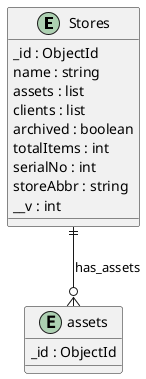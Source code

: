 @startuml Stores_Diagram

entity "Stores" as Stores {
  _id : ObjectId
  name : string
  assets : list
  clients : list
  archived : boolean
  totalItems : int
  serialNo : int
  storeAbbr : string
  __v : int
}

entity "assets" as assets {
  _id : ObjectId
}

' // Relationships
Stores ||--o{ assets : has_assets
@enduml